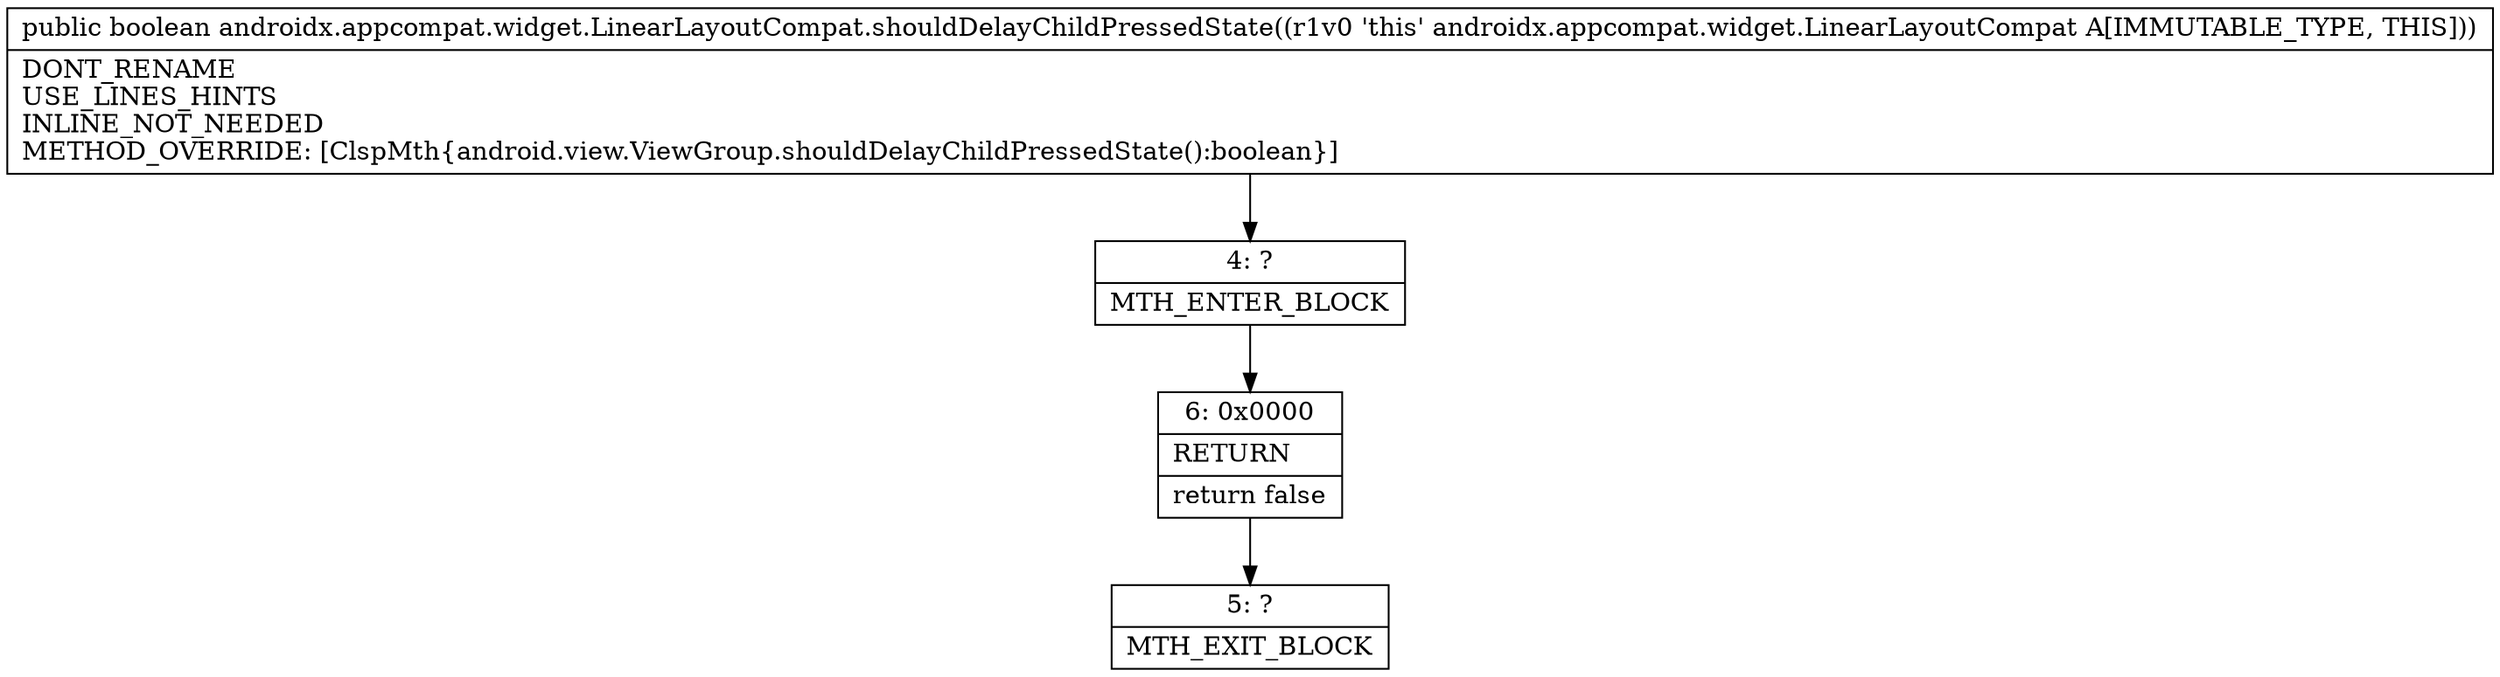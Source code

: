 digraph "CFG forandroidx.appcompat.widget.LinearLayoutCompat.shouldDelayChildPressedState()Z" {
Node_4 [shape=record,label="{4\:\ ?|MTH_ENTER_BLOCK\l}"];
Node_6 [shape=record,label="{6\:\ 0x0000|RETURN\l|return false\l}"];
Node_5 [shape=record,label="{5\:\ ?|MTH_EXIT_BLOCK\l}"];
MethodNode[shape=record,label="{public boolean androidx.appcompat.widget.LinearLayoutCompat.shouldDelayChildPressedState((r1v0 'this' androidx.appcompat.widget.LinearLayoutCompat A[IMMUTABLE_TYPE, THIS]))  | DONT_RENAME\lUSE_LINES_HINTS\lINLINE_NOT_NEEDED\lMETHOD_OVERRIDE: [ClspMth\{android.view.ViewGroup.shouldDelayChildPressedState():boolean\}]\l}"];
MethodNode -> Node_4;Node_4 -> Node_6;
Node_6 -> Node_5;
}

